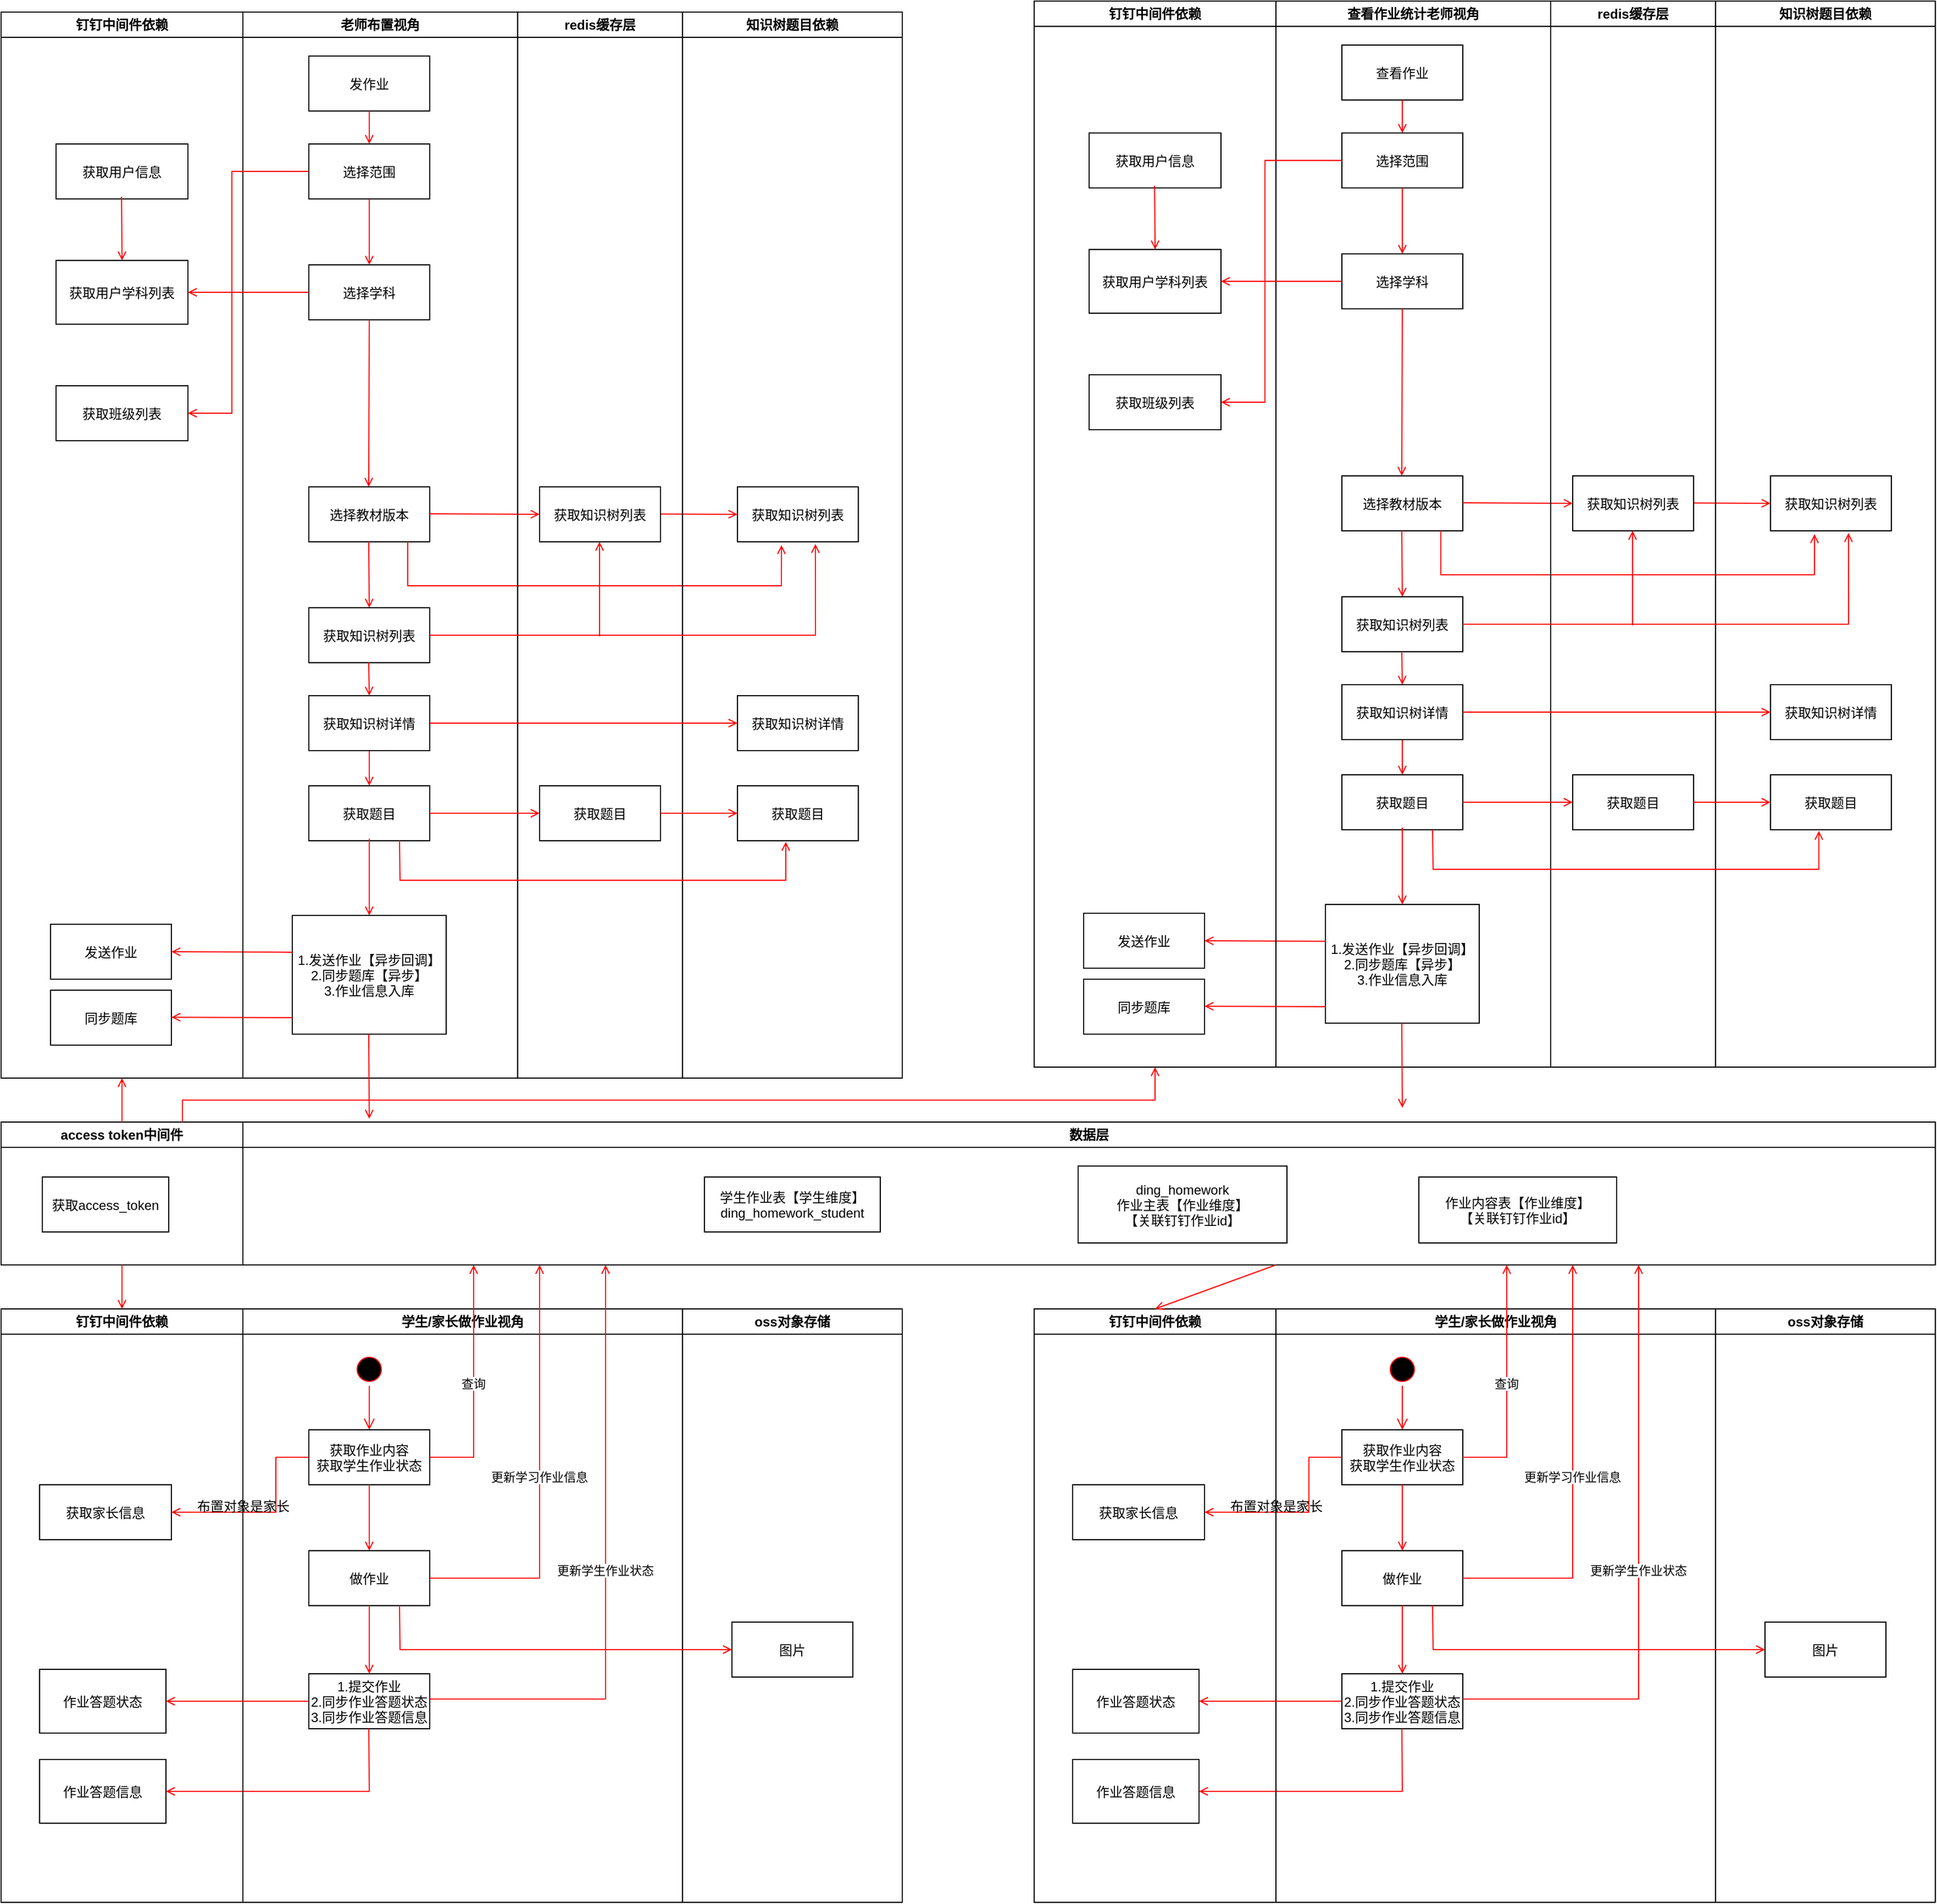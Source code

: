 <mxfile version="13.1.0" type="github">
  <diagram name="Page-1" id="e7e014a7-5840-1c2e-5031-d8a46d1fe8dd">
    <mxGraphModel dx="1113" dy="665" grid="1" gridSize="10" guides="1" tooltips="1" connect="1" arrows="1" fold="1" page="1" pageScale="1" pageWidth="1169" pageHeight="826" background="#ffffff" math="0" shadow="0">
      <root>
        <mxCell id="0" />
        <mxCell id="1" parent="0" />
        <mxCell id="2" value="老师布置视角" style="swimlane;whiteSpace=wrap" parent="1" vertex="1">
          <mxGeometry x="420" y="170" width="250" height="970" as="geometry">
            <mxRectangle x="630" y="128" width="80" height="23" as="alternateBounds" />
          </mxGeometry>
        </mxCell>
        <mxCell id="7" value="发作业" style="" parent="2" vertex="1">
          <mxGeometry x="60" y="40" width="110" height="50" as="geometry" />
        </mxCell>
        <mxCell id="8" value="选择范围" style="" parent="2" vertex="1">
          <mxGeometry x="60" y="120" width="110" height="50" as="geometry" />
        </mxCell>
        <mxCell id="9" value="" style="endArrow=open;strokeColor=#FF0000;endFill=1;rounded=0" parent="2" source="7" edge="1">
          <mxGeometry relative="1" as="geometry">
            <mxPoint x="115" y="120" as="targetPoint" />
          </mxGeometry>
        </mxCell>
        <mxCell id="10" value="选择学科" style="" parent="2" vertex="1">
          <mxGeometry x="60" y="230" width="110" height="50" as="geometry" />
        </mxCell>
        <mxCell id="11" value="" style="endArrow=open;strokeColor=#FF0000;endFill=1;rounded=0" parent="2" source="8" target="10" edge="1">
          <mxGeometry relative="1" as="geometry" />
        </mxCell>
        <mxCell id="TUafEwfIU1hCBpsNXQoA-45" value="选择教材版本" style="" vertex="1" parent="2">
          <mxGeometry x="60" y="432" width="110" height="50" as="geometry" />
        </mxCell>
        <mxCell id="TUafEwfIU1hCBpsNXQoA-59" value="" style="endArrow=open;strokeColor=#FF0000;endFill=1;rounded=0;entryX=0;entryY=0.5;entryDx=0;entryDy=0;" edge="1" parent="2" target="TUafEwfIU1hCBpsNXQoA-81">
          <mxGeometry relative="1" as="geometry">
            <mxPoint x="170" y="456.5" as="sourcePoint" />
            <mxPoint x="340" y="457" as="targetPoint" />
          </mxGeometry>
        </mxCell>
        <mxCell id="TUafEwfIU1hCBpsNXQoA-105" value="" style="endArrow=open;strokeColor=#FF0000;endFill=1;rounded=0;entryX=0.364;entryY=1.06;entryDx=0;entryDy=0;entryPerimeter=0;" edge="1" parent="2" target="TUafEwfIU1hCBpsNXQoA-99">
          <mxGeometry relative="1" as="geometry">
            <mxPoint x="150" y="482" as="sourcePoint" />
            <mxPoint x="710" y="522" as="targetPoint" />
            <Array as="points">
              <mxPoint x="150" y="522" />
              <mxPoint x="490" y="522" />
            </Array>
          </mxGeometry>
        </mxCell>
        <mxCell id="TUafEwfIU1hCBpsNXQoA-109" value="" style="endArrow=open;strokeColor=#FF0000;endFill=1;rounded=0;exitX=0.5;exitY=1;exitDx=0;exitDy=0;" edge="1" parent="2" source="10">
          <mxGeometry relative="1" as="geometry">
            <mxPoint x="115" y="380" as="sourcePoint" />
            <mxPoint x="114.5" y="432" as="targetPoint" />
          </mxGeometry>
        </mxCell>
        <mxCell id="TUafEwfIU1hCBpsNXQoA-111" value="" style="endArrow=open;strokeColor=#FF0000;endFill=1;rounded=0;entryX=0.5;entryY=0;entryDx=0;entryDy=0;" edge="1" parent="2" target="TUafEwfIU1hCBpsNXQoA-112">
          <mxGeometry relative="1" as="geometry">
            <mxPoint x="114.5" y="482" as="sourcePoint" />
            <mxPoint x="115" y="537" as="targetPoint" />
          </mxGeometry>
        </mxCell>
        <mxCell id="TUafEwfIU1hCBpsNXQoA-112" value="获取知识树列表" style="" vertex="1" parent="2">
          <mxGeometry x="60" y="542" width="110" height="50" as="geometry" />
        </mxCell>
        <mxCell id="TUafEwfIU1hCBpsNXQoA-115" value="" style="endArrow=open;strokeColor=#FF0000;endFill=1;rounded=0;entryX=0.5;entryY=0;entryDx=0;entryDy=0;exitX=0.5;exitY=1;exitDx=0;exitDy=0;" edge="1" parent="2" source="TUafEwfIU1hCBpsNXQoA-137" target="TUafEwfIU1hCBpsNXQoA-116">
          <mxGeometry relative="1" as="geometry">
            <mxPoint x="115" y="682" as="sourcePoint" />
            <mxPoint x="115" y="647" as="targetPoint" />
          </mxGeometry>
        </mxCell>
        <mxCell id="TUafEwfIU1hCBpsNXQoA-116" value="获取题目" style="" vertex="1" parent="2">
          <mxGeometry x="60" y="704" width="110" height="50" as="geometry" />
        </mxCell>
        <mxCell id="TUafEwfIU1hCBpsNXQoA-125" value="1.发送作业【异步回调】&#xa;2.同步题库【异步】&#xa;3.作业信息入库" style="" vertex="1" parent="2">
          <mxGeometry x="45" y="822" width="140" height="108" as="geometry" />
        </mxCell>
        <mxCell id="TUafEwfIU1hCBpsNXQoA-126" value="" style="endArrow=open;strokeColor=#FF0000;endFill=1;rounded=0;entryX=0.5;entryY=0;entryDx=0;entryDy=0;" edge="1" parent="2" target="TUafEwfIU1hCBpsNXQoA-125">
          <mxGeometry relative="1" as="geometry">
            <mxPoint x="115" y="752" as="sourcePoint" />
            <mxPoint x="115" y="762" as="targetPoint" />
          </mxGeometry>
        </mxCell>
        <mxCell id="TUafEwfIU1hCBpsNXQoA-137" value="获取知识树详情" style="" vertex="1" parent="2">
          <mxGeometry x="60" y="622" width="110" height="50" as="geometry" />
        </mxCell>
        <mxCell id="TUafEwfIU1hCBpsNXQoA-138" value="" style="endArrow=open;strokeColor=#FF0000;endFill=1;rounded=0;" edge="1" parent="2">
          <mxGeometry relative="1" as="geometry">
            <mxPoint x="114.5" y="592" as="sourcePoint" />
            <mxPoint x="115" y="622" as="targetPoint" />
          </mxGeometry>
        </mxCell>
        <mxCell id="TUafEwfIU1hCBpsNXQoA-155" value="" style="endArrow=open;strokeColor=#FF0000;endFill=1;rounded=0;" edge="1" parent="2">
          <mxGeometry relative="1" as="geometry">
            <mxPoint x="114.5" y="930" as="sourcePoint" />
            <mxPoint x="115" y="1007" as="targetPoint" />
          </mxGeometry>
        </mxCell>
        <mxCell id="TUafEwfIU1hCBpsNXQoA-52" value="知识树题目依赖" style="swimlane;whiteSpace=wrap" vertex="1" parent="1">
          <mxGeometry x="820" y="170" width="200" height="970" as="geometry" />
        </mxCell>
        <mxCell id="TUafEwfIU1hCBpsNXQoA-99" value="获取知识树列表" style="" vertex="1" parent="TUafEwfIU1hCBpsNXQoA-52">
          <mxGeometry x="50" y="432" width="110" height="50" as="geometry" />
        </mxCell>
        <mxCell id="TUafEwfIU1hCBpsNXQoA-100" value="" style="endArrow=open;strokeColor=#FF0000;endFill=1;rounded=0" edge="1" parent="TUafEwfIU1hCBpsNXQoA-52">
          <mxGeometry relative="1" as="geometry">
            <mxPoint x="-80" y="456.5" as="sourcePoint" />
            <mxPoint x="50" y="457" as="targetPoint" />
          </mxGeometry>
        </mxCell>
        <mxCell id="TUafEwfIU1hCBpsNXQoA-120" value="获取题目" style="" vertex="1" parent="TUafEwfIU1hCBpsNXQoA-52">
          <mxGeometry x="50" y="704" width="110" height="50" as="geometry" />
        </mxCell>
        <mxCell id="TUafEwfIU1hCBpsNXQoA-134" value="获取知识树详情" style="" vertex="1" parent="TUafEwfIU1hCBpsNXQoA-52">
          <mxGeometry x="50" y="622" width="110" height="50" as="geometry" />
        </mxCell>
        <mxCell id="TUafEwfIU1hCBpsNXQoA-71" value="redis缓存层" style="swimlane;whiteSpace=wrap" vertex="1" parent="1">
          <mxGeometry x="670" y="170" width="150" height="970" as="geometry">
            <mxRectangle x="630" y="128" width="80" height="23" as="alternateBounds" />
          </mxGeometry>
        </mxCell>
        <mxCell id="TUafEwfIU1hCBpsNXQoA-81" value="获取知识树列表" style="" vertex="1" parent="TUafEwfIU1hCBpsNXQoA-71">
          <mxGeometry x="20" y="432" width="110" height="50" as="geometry" />
        </mxCell>
        <mxCell id="TUafEwfIU1hCBpsNXQoA-118" value="获取题目" style="" vertex="1" parent="TUafEwfIU1hCBpsNXQoA-71">
          <mxGeometry x="20" y="704" width="110" height="50" as="geometry" />
        </mxCell>
        <mxCell id="TUafEwfIU1hCBpsNXQoA-114" value="" style="endArrow=open;strokeColor=#FF0000;endFill=1;rounded=0;" edge="1" parent="TUafEwfIU1hCBpsNXQoA-71">
          <mxGeometry relative="1" as="geometry">
            <mxPoint x="74.5" y="568" as="sourcePoint" />
            <mxPoint x="74.5" y="482" as="targetPoint" />
          </mxGeometry>
        </mxCell>
        <mxCell id="TUafEwfIU1hCBpsNXQoA-160" value="" style="endArrow=open;strokeColor=#FF0000;endFill=1;rounded=0;exitX=1;exitY=0.5;exitDx=0;exitDy=0;" edge="1" parent="TUafEwfIU1hCBpsNXQoA-71" source="TUafEwfIU1hCBpsNXQoA-118">
          <mxGeometry relative="1" as="geometry">
            <mxPoint x="150" y="728.5" as="sourcePoint" />
            <mxPoint x="200" y="729" as="targetPoint" />
          </mxGeometry>
        </mxCell>
        <mxCell id="TUafEwfIU1hCBpsNXQoA-113" value="" style="endArrow=open;strokeColor=#FF0000;endFill=1;rounded=0;entryX=0.645;entryY=1.04;entryDx=0;entryDy=0;entryPerimeter=0;exitX=1;exitY=0.5;exitDx=0;exitDy=0;" edge="1" parent="1" source="TUafEwfIU1hCBpsNXQoA-112" target="TUafEwfIU1hCBpsNXQoA-99">
          <mxGeometry relative="1" as="geometry">
            <mxPoint x="590" y="714.5" as="sourcePoint" />
            <mxPoint x="1140" y="715" as="targetPoint" />
            <Array as="points">
              <mxPoint x="941" y="737" />
            </Array>
          </mxGeometry>
        </mxCell>
        <mxCell id="TUafEwfIU1hCBpsNXQoA-119" value="" style="endArrow=open;strokeColor=#FF0000;endFill=1;rounded=0;exitX=1;exitY=0.5;exitDx=0;exitDy=0;entryX=0;entryY=0.5;entryDx=0;entryDy=0;" edge="1" parent="1" source="TUafEwfIU1hCBpsNXQoA-116" target="TUafEwfIU1hCBpsNXQoA-118">
          <mxGeometry relative="1" as="geometry">
            <mxPoint x="544.5" y="832" as="sourcePoint" />
            <mxPoint x="690" y="907" as="targetPoint" />
          </mxGeometry>
        </mxCell>
        <mxCell id="TUafEwfIU1hCBpsNXQoA-124" value="" style="endArrow=open;strokeColor=#FF0000;endFill=1;rounded=0;entryX=0.4;entryY=1.02;entryDx=0;entryDy=0;exitX=0.75;exitY=1;exitDx=0;exitDy=0;entryPerimeter=0;" edge="1" parent="1" source="TUafEwfIU1hCBpsNXQoA-116" target="TUafEwfIU1hCBpsNXQoA-120">
          <mxGeometry relative="1" as="geometry">
            <mxPoint x="500" y="930" as="sourcePoint" />
            <mxPoint x="1110" y="932" as="targetPoint" />
            <Array as="points">
              <mxPoint x="563" y="960" />
              <mxPoint x="914" y="960" />
            </Array>
          </mxGeometry>
        </mxCell>
        <mxCell id="4" value="数据层" style="swimlane;whiteSpace=wrap" parent="1" vertex="1">
          <mxGeometry x="420" y="1180" width="1540" height="130" as="geometry" />
        </mxCell>
        <mxCell id="TUafEwfIU1hCBpsNXQoA-146" value="ding_homework&#xa;作业主表【作业维度】&#xa;【关联钉钉作业id】" style="" vertex="1" parent="4">
          <mxGeometry x="760" y="40" width="190" height="70" as="geometry" />
        </mxCell>
        <mxCell id="TUafEwfIU1hCBpsNXQoA-135" value="" style="endArrow=open;strokeColor=#FF0000;endFill=1;rounded=0;entryX=0;entryY=0.5;entryDx=0;entryDy=0;exitX=1;exitY=0.5;exitDx=0;exitDy=0;" edge="1" parent="1" source="TUafEwfIU1hCBpsNXQoA-137" target="TUafEwfIU1hCBpsNXQoA-134">
          <mxGeometry relative="1" as="geometry">
            <mxPoint x="600" y="825" as="sourcePoint" />
            <mxPoint x="710" y="825" as="targetPoint" />
          </mxGeometry>
        </mxCell>
        <mxCell id="TUafEwfIU1hCBpsNXQoA-175" value="" style="endArrow=open;strokeColor=#FF0000;endFill=1;rounded=0;exitX=0.002;exitY=0.31;exitDx=0;exitDy=0;exitPerimeter=0;" edge="1" parent="1" source="TUafEwfIU1hCBpsNXQoA-125">
          <mxGeometry relative="1" as="geometry">
            <mxPoint x="460" y="1030" as="sourcePoint" />
            <mxPoint x="355" y="1025" as="targetPoint" />
          </mxGeometry>
        </mxCell>
        <mxCell id="3" value="钉钉中间件依赖" style="swimlane;whiteSpace=wrap" parent="1" vertex="1">
          <mxGeometry x="200" y="170" width="220" height="970" as="geometry" />
        </mxCell>
        <mxCell id="16" value="获取用户信息" style="" parent="3" vertex="1">
          <mxGeometry x="50" y="120" width="120" height="50" as="geometry" />
        </mxCell>
        <mxCell id="TUafEwfIU1hCBpsNXQoA-128" value="发送作业" style="" vertex="1" parent="3">
          <mxGeometry x="45" y="830" width="110" height="50" as="geometry" />
        </mxCell>
        <mxCell id="TUafEwfIU1hCBpsNXQoA-130" value="同步题库" style="" vertex="1" parent="3">
          <mxGeometry x="45" y="890" width="110" height="50" as="geometry" />
        </mxCell>
        <mxCell id="TUafEwfIU1hCBpsNXQoA-169" value="获取用户学科列表" style="" vertex="1" parent="3">
          <mxGeometry x="50" y="226" width="120" height="58" as="geometry" />
        </mxCell>
        <mxCell id="TUafEwfIU1hCBpsNXQoA-172" value="" style="endArrow=open;strokeColor=#FF0000;endFill=1;rounded=0" edge="1" parent="3">
          <mxGeometry relative="1" as="geometry">
            <mxPoint x="109.581" y="168" as="sourcePoint" />
            <mxPoint x="110.08" y="226" as="targetPoint" />
          </mxGeometry>
        </mxCell>
        <mxCell id="TUafEwfIU1hCBpsNXQoA-258" value="" style="endArrow=open;strokeColor=#FF0000;endFill=1;rounded=0;exitX=0.002;exitY=0.31;exitDx=0;exitDy=0;exitPerimeter=0;" edge="1" parent="3">
          <mxGeometry relative="1" as="geometry">
            <mxPoint x="265.28" y="915.06" as="sourcePoint" />
            <mxPoint x="155" y="914.58" as="targetPoint" />
          </mxGeometry>
        </mxCell>
        <mxCell id="TUafEwfIU1hCBpsNXQoA-188" value="学生/家长做作业视角" style="swimlane;whiteSpace=wrap" vertex="1" parent="1">
          <mxGeometry x="420" y="1350" width="400" height="540" as="geometry">
            <mxRectangle x="630" y="128" width="80" height="23" as="alternateBounds" />
          </mxGeometry>
        </mxCell>
        <mxCell id="TUafEwfIU1hCBpsNXQoA-189" value="z" style="ellipse;shape=startState;fillColor=#000000;strokeColor=#ff0000;" vertex="1" parent="TUafEwfIU1hCBpsNXQoA-188">
          <mxGeometry x="100" y="40" width="30" height="30" as="geometry" />
        </mxCell>
        <mxCell id="TUafEwfIU1hCBpsNXQoA-190" value="" style="edgeStyle=elbowEdgeStyle;elbow=horizontal;verticalAlign=bottom;endArrow=open;endSize=8;strokeColor=#FF0000;endFill=1;rounded=0" edge="1" parent="TUafEwfIU1hCBpsNXQoA-188" source="TUafEwfIU1hCBpsNXQoA-189" target="TUafEwfIU1hCBpsNXQoA-191">
          <mxGeometry x="100" y="40" as="geometry">
            <mxPoint x="115" y="110" as="targetPoint" />
          </mxGeometry>
        </mxCell>
        <mxCell id="TUafEwfIU1hCBpsNXQoA-191" value="获取作业内容&#xa;获取学生作业状态" style="" vertex="1" parent="TUafEwfIU1hCBpsNXQoA-188">
          <mxGeometry x="60" y="110" width="110" height="50" as="geometry" />
        </mxCell>
        <mxCell id="TUafEwfIU1hCBpsNXQoA-192" value="做作业" style="" vertex="1" parent="TUafEwfIU1hCBpsNXQoA-188">
          <mxGeometry x="60" y="220" width="110" height="50" as="geometry" />
        </mxCell>
        <mxCell id="TUafEwfIU1hCBpsNXQoA-193" value="" style="endArrow=open;strokeColor=#FF0000;endFill=1;rounded=0" edge="1" parent="TUafEwfIU1hCBpsNXQoA-188" source="TUafEwfIU1hCBpsNXQoA-191" target="TUafEwfIU1hCBpsNXQoA-192">
          <mxGeometry relative="1" as="geometry" />
        </mxCell>
        <mxCell id="TUafEwfIU1hCBpsNXQoA-194" value="1.提交作业&#xa;2.同步作业答题状态&#xa;3.同步作业答题信息" style="" vertex="1" parent="TUafEwfIU1hCBpsNXQoA-188">
          <mxGeometry x="60" y="332" width="110" height="50" as="geometry" />
        </mxCell>
        <mxCell id="TUafEwfIU1hCBpsNXQoA-195" value="" style="endArrow=open;strokeColor=#FF0000;endFill=1;rounded=0" edge="1" parent="TUafEwfIU1hCBpsNXQoA-188" source="TUafEwfIU1hCBpsNXQoA-192" target="TUafEwfIU1hCBpsNXQoA-194">
          <mxGeometry relative="1" as="geometry" />
        </mxCell>
        <mxCell id="TUafEwfIU1hCBpsNXQoA-242" value="查询" style="endArrow=open;strokeColor=#FF0000;endFill=1;rounded=0;exitX=1;exitY=0.5;exitDx=0;exitDy=0;" edge="1" parent="TUafEwfIU1hCBpsNXQoA-188" source="TUafEwfIU1hCBpsNXQoA-191">
          <mxGeometry relative="1" as="geometry">
            <mxPoint x="170" y="244.5" as="sourcePoint" />
            <mxPoint x="210" y="-40" as="targetPoint" />
            <Array as="points">
              <mxPoint x="210" y="135" />
            </Array>
          </mxGeometry>
        </mxCell>
        <mxCell id="TUafEwfIU1hCBpsNXQoA-245" value="更新学习作业信息" style="endArrow=open;strokeColor=#FF0000;endFill=1;rounded=0;exitX=1;exitY=0.5;exitDx=0;exitDy=0;" edge="1" parent="TUafEwfIU1hCBpsNXQoA-188">
          <mxGeometry relative="1" as="geometry">
            <mxPoint x="170" y="245" as="sourcePoint" />
            <mxPoint x="270" y="-40" as="targetPoint" />
            <Array as="points">
              <mxPoint x="270" y="245" />
            </Array>
          </mxGeometry>
        </mxCell>
        <mxCell id="TUafEwfIU1hCBpsNXQoA-246" value="更新学生作业状态" style="endArrow=open;strokeColor=#FF0000;endFill=1;rounded=0;exitX=1;exitY=0.5;exitDx=0;exitDy=0;" edge="1" parent="TUafEwfIU1hCBpsNXQoA-188">
          <mxGeometry relative="1" as="geometry">
            <mxPoint x="170" y="355" as="sourcePoint" />
            <mxPoint x="330" y="-40" as="targetPoint" />
            <Array as="points">
              <mxPoint x="330" y="355" />
            </Array>
          </mxGeometry>
        </mxCell>
        <mxCell id="TUafEwfIU1hCBpsNXQoA-252" value="" style="endArrow=open;strokeColor=#FF0000;endFill=1;rounded=0;entryX=1;entryY=0.5;entryDx=0;entryDy=0;" edge="1" parent="TUafEwfIU1hCBpsNXQoA-188" target="TUafEwfIU1hCBpsNXQoA-251">
          <mxGeometry relative="1" as="geometry">
            <mxPoint x="114.58" y="382" as="sourcePoint" />
            <mxPoint x="114.58" y="444" as="targetPoint" />
            <Array as="points">
              <mxPoint x="115" y="439" />
            </Array>
          </mxGeometry>
        </mxCell>
        <mxCell id="TUafEwfIU1hCBpsNXQoA-209" value="oss对象存储" style="swimlane;whiteSpace=wrap" vertex="1" parent="1">
          <mxGeometry x="820" y="1350" width="200" height="540" as="geometry" />
        </mxCell>
        <mxCell id="TUafEwfIU1hCBpsNXQoA-247" value="图片" style="" vertex="1" parent="TUafEwfIU1hCBpsNXQoA-209">
          <mxGeometry x="45" y="285" width="110" height="50" as="geometry" />
        </mxCell>
        <mxCell id="TUafEwfIU1hCBpsNXQoA-219" value="access token中间件" style="swimlane;whiteSpace=wrap" vertex="1" parent="1">
          <mxGeometry x="200" y="1180" width="220" height="130" as="geometry">
            <mxRectangle x="630" y="128" width="80" height="23" as="alternateBounds" />
          </mxGeometry>
        </mxCell>
        <mxCell id="TUafEwfIU1hCBpsNXQoA-238" value="获取access_token" style="" vertex="1" parent="TUafEwfIU1hCBpsNXQoA-219">
          <mxGeometry x="37.5" y="50" width="115" height="50" as="geometry" />
        </mxCell>
        <mxCell id="TUafEwfIU1hCBpsNXQoA-227" value="钉钉中间件依赖" style="swimlane;whiteSpace=wrap" vertex="1" parent="1">
          <mxGeometry x="200" y="1350" width="220" height="540" as="geometry" />
        </mxCell>
        <mxCell id="TUafEwfIU1hCBpsNXQoA-229" value="获取家长信息" style="" vertex="1" parent="TUafEwfIU1hCBpsNXQoA-227">
          <mxGeometry x="35" y="160" width="120" height="50" as="geometry" />
        </mxCell>
        <mxCell id="TUafEwfIU1hCBpsNXQoA-234" value="作业答题状态" style="" vertex="1" parent="TUafEwfIU1hCBpsNXQoA-227">
          <mxGeometry x="35" y="328" width="115" height="58" as="geometry" />
        </mxCell>
        <mxCell id="TUafEwfIU1hCBpsNXQoA-251" value="作业答题信息" style="" vertex="1" parent="TUafEwfIU1hCBpsNXQoA-227">
          <mxGeometry x="35" y="410" width="115" height="58" as="geometry" />
        </mxCell>
        <mxCell id="TUafEwfIU1hCBpsNXQoA-243" value="" style="endArrow=open;strokeColor=#FF0000;endFill=1;rounded=0;entryX=1;entryY=0.5;entryDx=0;entryDy=0;exitX=0;exitY=0.5;exitDx=0;exitDy=0;" edge="1" parent="1" source="TUafEwfIU1hCBpsNXQoA-191" target="TUafEwfIU1hCBpsNXQoA-229">
          <mxGeometry relative="1" as="geometry">
            <mxPoint x="450" y="1490" as="sourcePoint" />
            <mxPoint x="255" y="1640" as="targetPoint" />
            <Array as="points">
              <mxPoint x="450" y="1485" />
              <mxPoint x="450" y="1535" />
              <mxPoint x="380" y="1535" />
            </Array>
          </mxGeometry>
        </mxCell>
        <mxCell id="TUafEwfIU1hCBpsNXQoA-248" value="" style="endArrow=open;strokeColor=#FF0000;endFill=1;rounded=0;entryX=0;entryY=0.5;entryDx=0;entryDy=0;exitX=0.75;exitY=1;exitDx=0;exitDy=0;" edge="1" parent="1" source="TUafEwfIU1hCBpsNXQoA-192" target="TUafEwfIU1hCBpsNXQoA-247">
          <mxGeometry relative="1" as="geometry">
            <mxPoint x="590" y="1650" as="sourcePoint" />
            <mxPoint x="545" y="1580" as="targetPoint" />
            <Array as="points">
              <mxPoint x="563" y="1660" />
            </Array>
          </mxGeometry>
        </mxCell>
        <mxCell id="TUafEwfIU1hCBpsNXQoA-250" value="" style="endArrow=open;strokeColor=#FF0000;endFill=1;rounded=0;exitX=0;exitY=0.5;exitDx=0;exitDy=0;entryX=1;entryY=0.5;entryDx=0;entryDy=0;" edge="1" parent="1" source="TUafEwfIU1hCBpsNXQoA-194" target="TUafEwfIU1hCBpsNXQoA-234">
          <mxGeometry relative="1" as="geometry">
            <mxPoint x="545" y="1630" as="sourcePoint" />
            <mxPoint x="330" y="1707" as="targetPoint" />
          </mxGeometry>
        </mxCell>
        <mxCell id="TUafEwfIU1hCBpsNXQoA-244" value="布置对象是家长" style="text;html=1;align=center;verticalAlign=middle;resizable=0;points=[];autosize=1;" vertex="1" parent="1">
          <mxGeometry x="370" y="1520" width="100" height="20" as="geometry" />
        </mxCell>
        <mxCell id="TUafEwfIU1hCBpsNXQoA-256" value="学生作业表【学生维度】&#xa;ding_homework_student" style="" vertex="1" parent="1">
          <mxGeometry x="840" y="1230" width="160" height="50" as="geometry" />
        </mxCell>
        <mxCell id="TUafEwfIU1hCBpsNXQoA-257" value="" style="endArrow=open;strokeColor=#FF0000;endFill=1;rounded=0;exitX=0;exitY=0.5;exitDx=0;exitDy=0;entryX=1;entryY=0.5;entryDx=0;entryDy=0;" edge="1" parent="1" source="10" target="TUafEwfIU1hCBpsNXQoA-169">
          <mxGeometry relative="1" as="geometry">
            <mxPoint x="304.501" y="450" as="sourcePoint" />
            <mxPoint x="305" y="508" as="targetPoint" />
          </mxGeometry>
        </mxCell>
        <mxCell id="TUafEwfIU1hCBpsNXQoA-259" value="" style="endArrow=open;strokeColor=#FF0000;endFill=1;rounded=0;entryX=0.5;entryY=1;entryDx=0;entryDy=0;exitX=0.5;exitY=0;exitDx=0;exitDy=0;" edge="1" parent="1" source="TUafEwfIU1hCBpsNXQoA-219" target="3">
          <mxGeometry relative="1" as="geometry">
            <mxPoint x="295" y="1120" as="sourcePoint" />
            <mxPoint x="305" y="1290.0" as="targetPoint" />
            <Array as="points" />
          </mxGeometry>
        </mxCell>
        <mxCell id="TUafEwfIU1hCBpsNXQoA-240" value="" style="endArrow=open;strokeColor=#FF0000;endFill=1;rounded=0;entryX=0.5;entryY=0;entryDx=0;entryDy=0;exitX=0.5;exitY=1;exitDx=0;exitDy=0;" edge="1" parent="1" source="TUafEwfIU1hCBpsNXQoA-219" target="TUafEwfIU1hCBpsNXQoA-227">
          <mxGeometry relative="1" as="geometry">
            <mxPoint x="296" y="1310" as="sourcePoint" />
            <mxPoint x="294.58" y="1500" as="targetPoint" />
            <Array as="points" />
          </mxGeometry>
        </mxCell>
        <mxCell id="TUafEwfIU1hCBpsNXQoA-262" value="获取班级列表" style="" vertex="1" parent="1">
          <mxGeometry x="250" y="510" width="120" height="50" as="geometry" />
        </mxCell>
        <mxCell id="TUafEwfIU1hCBpsNXQoA-187" value="" style="endArrow=open;strokeColor=#FF0000;endFill=1;rounded=0;exitX=0;exitY=0.5;exitDx=0;exitDy=0;entryX=1;entryY=0.5;entryDx=0;entryDy=0;" edge="1" parent="1" source="8" target="TUafEwfIU1hCBpsNXQoA-262">
          <mxGeometry relative="1" as="geometry">
            <mxPoint x="470" y="590" as="sourcePoint" />
            <mxPoint x="295" y="620" as="targetPoint" />
            <Array as="points">
              <mxPoint x="410" y="315" />
              <mxPoint x="410" y="535" />
            </Array>
          </mxGeometry>
        </mxCell>
        <mxCell id="TUafEwfIU1hCBpsNXQoA-271" value="查看作业统计老师视角" style="swimlane;whiteSpace=wrap" vertex="1" parent="1">
          <mxGeometry x="1360" y="160" width="250" height="970" as="geometry">
            <mxRectangle x="630" y="128" width="80" height="23" as="alternateBounds" />
          </mxGeometry>
        </mxCell>
        <mxCell id="TUafEwfIU1hCBpsNXQoA-272" value="查看作业" style="" vertex="1" parent="TUafEwfIU1hCBpsNXQoA-271">
          <mxGeometry x="60" y="40" width="110" height="50" as="geometry" />
        </mxCell>
        <mxCell id="TUafEwfIU1hCBpsNXQoA-273" value="选择范围" style="" vertex="1" parent="TUafEwfIU1hCBpsNXQoA-271">
          <mxGeometry x="60" y="120" width="110" height="50" as="geometry" />
        </mxCell>
        <mxCell id="TUafEwfIU1hCBpsNXQoA-274" value="" style="endArrow=open;strokeColor=#FF0000;endFill=1;rounded=0" edge="1" parent="TUafEwfIU1hCBpsNXQoA-271" source="TUafEwfIU1hCBpsNXQoA-272">
          <mxGeometry relative="1" as="geometry">
            <mxPoint x="115" y="120" as="targetPoint" />
          </mxGeometry>
        </mxCell>
        <mxCell id="TUafEwfIU1hCBpsNXQoA-275" value="选择学科" style="" vertex="1" parent="TUafEwfIU1hCBpsNXQoA-271">
          <mxGeometry x="60" y="230" width="110" height="50" as="geometry" />
        </mxCell>
        <mxCell id="TUafEwfIU1hCBpsNXQoA-276" value="" style="endArrow=open;strokeColor=#FF0000;endFill=1;rounded=0" edge="1" parent="TUafEwfIU1hCBpsNXQoA-271" source="TUafEwfIU1hCBpsNXQoA-273" target="TUafEwfIU1hCBpsNXQoA-275">
          <mxGeometry relative="1" as="geometry" />
        </mxCell>
        <mxCell id="TUafEwfIU1hCBpsNXQoA-277" value="选择教材版本" style="" vertex="1" parent="TUafEwfIU1hCBpsNXQoA-271">
          <mxGeometry x="60" y="432" width="110" height="50" as="geometry" />
        </mxCell>
        <mxCell id="TUafEwfIU1hCBpsNXQoA-278" value="" style="endArrow=open;strokeColor=#FF0000;endFill=1;rounded=0;entryX=0;entryY=0.5;entryDx=0;entryDy=0;" edge="1" parent="TUafEwfIU1hCBpsNXQoA-271" target="TUafEwfIU1hCBpsNXQoA-296">
          <mxGeometry relative="1" as="geometry">
            <mxPoint x="170" y="456.5" as="sourcePoint" />
            <mxPoint x="340" y="457" as="targetPoint" />
          </mxGeometry>
        </mxCell>
        <mxCell id="TUafEwfIU1hCBpsNXQoA-279" value="" style="endArrow=open;strokeColor=#FF0000;endFill=1;rounded=0;entryX=0.364;entryY=1.06;entryDx=0;entryDy=0;entryPerimeter=0;" edge="1" parent="TUafEwfIU1hCBpsNXQoA-271" target="TUafEwfIU1hCBpsNXQoA-291">
          <mxGeometry relative="1" as="geometry">
            <mxPoint x="150" y="482" as="sourcePoint" />
            <mxPoint x="710" y="522" as="targetPoint" />
            <Array as="points">
              <mxPoint x="150" y="522" />
              <mxPoint x="490" y="522" />
            </Array>
          </mxGeometry>
        </mxCell>
        <mxCell id="TUafEwfIU1hCBpsNXQoA-280" value="" style="endArrow=open;strokeColor=#FF0000;endFill=1;rounded=0;exitX=0.5;exitY=1;exitDx=0;exitDy=0;" edge="1" parent="TUafEwfIU1hCBpsNXQoA-271" source="TUafEwfIU1hCBpsNXQoA-275">
          <mxGeometry relative="1" as="geometry">
            <mxPoint x="115" y="380" as="sourcePoint" />
            <mxPoint x="114.5" y="432" as="targetPoint" />
          </mxGeometry>
        </mxCell>
        <mxCell id="TUafEwfIU1hCBpsNXQoA-281" value="" style="endArrow=open;strokeColor=#FF0000;endFill=1;rounded=0;entryX=0.5;entryY=0;entryDx=0;entryDy=0;" edge="1" parent="TUafEwfIU1hCBpsNXQoA-271" target="TUafEwfIU1hCBpsNXQoA-282">
          <mxGeometry relative="1" as="geometry">
            <mxPoint x="114.5" y="482" as="sourcePoint" />
            <mxPoint x="115" y="537" as="targetPoint" />
          </mxGeometry>
        </mxCell>
        <mxCell id="TUafEwfIU1hCBpsNXQoA-282" value="获取知识树列表" style="" vertex="1" parent="TUafEwfIU1hCBpsNXQoA-271">
          <mxGeometry x="60" y="542" width="110" height="50" as="geometry" />
        </mxCell>
        <mxCell id="TUafEwfIU1hCBpsNXQoA-283" value="" style="endArrow=open;strokeColor=#FF0000;endFill=1;rounded=0;entryX=0.5;entryY=0;entryDx=0;entryDy=0;exitX=0.5;exitY=1;exitDx=0;exitDy=0;" edge="1" parent="TUafEwfIU1hCBpsNXQoA-271" source="TUafEwfIU1hCBpsNXQoA-287" target="TUafEwfIU1hCBpsNXQoA-284">
          <mxGeometry relative="1" as="geometry">
            <mxPoint x="115" y="682" as="sourcePoint" />
            <mxPoint x="115" y="647" as="targetPoint" />
          </mxGeometry>
        </mxCell>
        <mxCell id="TUafEwfIU1hCBpsNXQoA-284" value="获取题目" style="" vertex="1" parent="TUafEwfIU1hCBpsNXQoA-271">
          <mxGeometry x="60" y="704" width="110" height="50" as="geometry" />
        </mxCell>
        <mxCell id="TUafEwfIU1hCBpsNXQoA-285" value="1.发送作业【异步回调】&#xa;2.同步题库【异步】&#xa;3.作业信息入库" style="" vertex="1" parent="TUafEwfIU1hCBpsNXQoA-271">
          <mxGeometry x="45" y="822" width="140" height="108" as="geometry" />
        </mxCell>
        <mxCell id="TUafEwfIU1hCBpsNXQoA-286" value="" style="endArrow=open;strokeColor=#FF0000;endFill=1;rounded=0;entryX=0.5;entryY=0;entryDx=0;entryDy=0;" edge="1" parent="TUafEwfIU1hCBpsNXQoA-271" target="TUafEwfIU1hCBpsNXQoA-285">
          <mxGeometry relative="1" as="geometry">
            <mxPoint x="115" y="752" as="sourcePoint" />
            <mxPoint x="115" y="762" as="targetPoint" />
          </mxGeometry>
        </mxCell>
        <mxCell id="TUafEwfIU1hCBpsNXQoA-287" value="获取知识树详情" style="" vertex="1" parent="TUafEwfIU1hCBpsNXQoA-271">
          <mxGeometry x="60" y="622" width="110" height="50" as="geometry" />
        </mxCell>
        <mxCell id="TUafEwfIU1hCBpsNXQoA-288" value="" style="endArrow=open;strokeColor=#FF0000;endFill=1;rounded=0;" edge="1" parent="TUafEwfIU1hCBpsNXQoA-271">
          <mxGeometry relative="1" as="geometry">
            <mxPoint x="114.5" y="592" as="sourcePoint" />
            <mxPoint x="115" y="622" as="targetPoint" />
          </mxGeometry>
        </mxCell>
        <mxCell id="TUafEwfIU1hCBpsNXQoA-289" value="" style="endArrow=open;strokeColor=#FF0000;endFill=1;rounded=0;" edge="1" parent="TUafEwfIU1hCBpsNXQoA-271">
          <mxGeometry relative="1" as="geometry">
            <mxPoint x="114.5" y="930" as="sourcePoint" />
            <mxPoint x="115" y="1007" as="targetPoint" />
          </mxGeometry>
        </mxCell>
        <mxCell id="TUafEwfIU1hCBpsNXQoA-290" value="知识树题目依赖" style="swimlane;whiteSpace=wrap" vertex="1" parent="1">
          <mxGeometry x="1760" y="160" width="200" height="970" as="geometry" />
        </mxCell>
        <mxCell id="TUafEwfIU1hCBpsNXQoA-291" value="获取知识树列表" style="" vertex="1" parent="TUafEwfIU1hCBpsNXQoA-290">
          <mxGeometry x="50" y="432" width="110" height="50" as="geometry" />
        </mxCell>
        <mxCell id="TUafEwfIU1hCBpsNXQoA-292" value="" style="endArrow=open;strokeColor=#FF0000;endFill=1;rounded=0" edge="1" parent="TUafEwfIU1hCBpsNXQoA-290">
          <mxGeometry relative="1" as="geometry">
            <mxPoint x="-80" y="456.5" as="sourcePoint" />
            <mxPoint x="50" y="457" as="targetPoint" />
          </mxGeometry>
        </mxCell>
        <mxCell id="TUafEwfIU1hCBpsNXQoA-293" value="获取题目" style="" vertex="1" parent="TUafEwfIU1hCBpsNXQoA-290">
          <mxGeometry x="50" y="704" width="110" height="50" as="geometry" />
        </mxCell>
        <mxCell id="TUafEwfIU1hCBpsNXQoA-294" value="获取知识树详情" style="" vertex="1" parent="TUafEwfIU1hCBpsNXQoA-290">
          <mxGeometry x="50" y="622" width="110" height="50" as="geometry" />
        </mxCell>
        <mxCell id="TUafEwfIU1hCBpsNXQoA-295" value="redis缓存层" style="swimlane;whiteSpace=wrap" vertex="1" parent="1">
          <mxGeometry x="1610" y="160" width="150" height="970" as="geometry">
            <mxRectangle x="630" y="128" width="80" height="23" as="alternateBounds" />
          </mxGeometry>
        </mxCell>
        <mxCell id="TUafEwfIU1hCBpsNXQoA-296" value="获取知识树列表" style="" vertex="1" parent="TUafEwfIU1hCBpsNXQoA-295">
          <mxGeometry x="20" y="432" width="110" height="50" as="geometry" />
        </mxCell>
        <mxCell id="TUafEwfIU1hCBpsNXQoA-297" value="获取题目" style="" vertex="1" parent="TUafEwfIU1hCBpsNXQoA-295">
          <mxGeometry x="20" y="704" width="110" height="50" as="geometry" />
        </mxCell>
        <mxCell id="TUafEwfIU1hCBpsNXQoA-298" value="" style="endArrow=open;strokeColor=#FF0000;endFill=1;rounded=0;" edge="1" parent="TUafEwfIU1hCBpsNXQoA-295">
          <mxGeometry relative="1" as="geometry">
            <mxPoint x="74.5" y="568" as="sourcePoint" />
            <mxPoint x="74.5" y="482" as="targetPoint" />
          </mxGeometry>
        </mxCell>
        <mxCell id="TUafEwfIU1hCBpsNXQoA-299" value="" style="endArrow=open;strokeColor=#FF0000;endFill=1;rounded=0;exitX=1;exitY=0.5;exitDx=0;exitDy=0;" edge="1" parent="TUafEwfIU1hCBpsNXQoA-295" source="TUafEwfIU1hCBpsNXQoA-297">
          <mxGeometry relative="1" as="geometry">
            <mxPoint x="150" y="728.5" as="sourcePoint" />
            <mxPoint x="200" y="729" as="targetPoint" />
          </mxGeometry>
        </mxCell>
        <mxCell id="TUafEwfIU1hCBpsNXQoA-300" value="" style="endArrow=open;strokeColor=#FF0000;endFill=1;rounded=0;entryX=0.645;entryY=1.04;entryDx=0;entryDy=0;entryPerimeter=0;exitX=1;exitY=0.5;exitDx=0;exitDy=0;" edge="1" parent="1" source="TUafEwfIU1hCBpsNXQoA-282" target="TUafEwfIU1hCBpsNXQoA-291">
          <mxGeometry relative="1" as="geometry">
            <mxPoint x="1530" y="704.5" as="sourcePoint" />
            <mxPoint x="2080" y="705" as="targetPoint" />
            <Array as="points">
              <mxPoint x="1881" y="727" />
            </Array>
          </mxGeometry>
        </mxCell>
        <mxCell id="TUafEwfIU1hCBpsNXQoA-301" value="" style="endArrow=open;strokeColor=#FF0000;endFill=1;rounded=0;exitX=1;exitY=0.5;exitDx=0;exitDy=0;entryX=0;entryY=0.5;entryDx=0;entryDy=0;" edge="1" parent="1" source="TUafEwfIU1hCBpsNXQoA-284" target="TUafEwfIU1hCBpsNXQoA-297">
          <mxGeometry relative="1" as="geometry">
            <mxPoint x="1484.5" y="822" as="sourcePoint" />
            <mxPoint x="1630" y="897" as="targetPoint" />
          </mxGeometry>
        </mxCell>
        <mxCell id="TUafEwfIU1hCBpsNXQoA-302" value="" style="endArrow=open;strokeColor=#FF0000;endFill=1;rounded=0;entryX=0.4;entryY=1.02;entryDx=0;entryDy=0;exitX=0.75;exitY=1;exitDx=0;exitDy=0;entryPerimeter=0;" edge="1" parent="1" source="TUafEwfIU1hCBpsNXQoA-284" target="TUafEwfIU1hCBpsNXQoA-293">
          <mxGeometry relative="1" as="geometry">
            <mxPoint x="1440" y="920" as="sourcePoint" />
            <mxPoint x="2050" y="922" as="targetPoint" />
            <Array as="points">
              <mxPoint x="1503" y="950" />
              <mxPoint x="1854" y="950" />
            </Array>
          </mxGeometry>
        </mxCell>
        <mxCell id="TUafEwfIU1hCBpsNXQoA-305" value="" style="endArrow=open;strokeColor=#FF0000;endFill=1;rounded=0;entryX=0;entryY=0.5;entryDx=0;entryDy=0;exitX=1;exitY=0.5;exitDx=0;exitDy=0;" edge="1" parent="1" source="TUafEwfIU1hCBpsNXQoA-287" target="TUafEwfIU1hCBpsNXQoA-294">
          <mxGeometry relative="1" as="geometry">
            <mxPoint x="1540" y="815" as="sourcePoint" />
            <mxPoint x="1650" y="815" as="targetPoint" />
          </mxGeometry>
        </mxCell>
        <mxCell id="TUafEwfIU1hCBpsNXQoA-306" value="" style="endArrow=open;strokeColor=#FF0000;endFill=1;rounded=0;exitX=0.002;exitY=0.31;exitDx=0;exitDy=0;exitPerimeter=0;" edge="1" parent="1" source="TUafEwfIU1hCBpsNXQoA-285">
          <mxGeometry relative="1" as="geometry">
            <mxPoint x="1400" y="1020" as="sourcePoint" />
            <mxPoint x="1295" y="1015" as="targetPoint" />
          </mxGeometry>
        </mxCell>
        <mxCell id="TUafEwfIU1hCBpsNXQoA-307" value="钉钉中间件依赖" style="swimlane;whiteSpace=wrap" vertex="1" parent="1">
          <mxGeometry x="1140" y="160" width="220" height="970" as="geometry" />
        </mxCell>
        <mxCell id="TUafEwfIU1hCBpsNXQoA-308" value="获取用户信息" style="" vertex="1" parent="TUafEwfIU1hCBpsNXQoA-307">
          <mxGeometry x="50" y="120" width="120" height="50" as="geometry" />
        </mxCell>
        <mxCell id="TUafEwfIU1hCBpsNXQoA-309" value="发送作业" style="" vertex="1" parent="TUafEwfIU1hCBpsNXQoA-307">
          <mxGeometry x="45" y="830" width="110" height="50" as="geometry" />
        </mxCell>
        <mxCell id="TUafEwfIU1hCBpsNXQoA-310" value="同步题库" style="" vertex="1" parent="TUafEwfIU1hCBpsNXQoA-307">
          <mxGeometry x="45" y="890" width="110" height="50" as="geometry" />
        </mxCell>
        <mxCell id="TUafEwfIU1hCBpsNXQoA-311" value="获取用户学科列表" style="" vertex="1" parent="TUafEwfIU1hCBpsNXQoA-307">
          <mxGeometry x="50" y="226" width="120" height="58" as="geometry" />
        </mxCell>
        <mxCell id="TUafEwfIU1hCBpsNXQoA-312" value="" style="endArrow=open;strokeColor=#FF0000;endFill=1;rounded=0" edge="1" parent="TUafEwfIU1hCBpsNXQoA-307">
          <mxGeometry relative="1" as="geometry">
            <mxPoint x="109.581" y="168" as="sourcePoint" />
            <mxPoint x="110.08" y="226" as="targetPoint" />
          </mxGeometry>
        </mxCell>
        <mxCell id="TUafEwfIU1hCBpsNXQoA-313" value="" style="endArrow=open;strokeColor=#FF0000;endFill=1;rounded=0;exitX=0.002;exitY=0.31;exitDx=0;exitDy=0;exitPerimeter=0;" edge="1" parent="TUafEwfIU1hCBpsNXQoA-307">
          <mxGeometry relative="1" as="geometry">
            <mxPoint x="265.28" y="915.06" as="sourcePoint" />
            <mxPoint x="155" y="914.58" as="targetPoint" />
          </mxGeometry>
        </mxCell>
        <mxCell id="TUafEwfIU1hCBpsNXQoA-314" value="学生/家长做作业视角" style="swimlane;whiteSpace=wrap" vertex="1" parent="1">
          <mxGeometry x="1360" y="1350" width="400" height="540" as="geometry">
            <mxRectangle x="630" y="128" width="80" height="23" as="alternateBounds" />
          </mxGeometry>
        </mxCell>
        <mxCell id="TUafEwfIU1hCBpsNXQoA-315" value="z" style="ellipse;shape=startState;fillColor=#000000;strokeColor=#ff0000;" vertex="1" parent="TUafEwfIU1hCBpsNXQoA-314">
          <mxGeometry x="100" y="40" width="30" height="30" as="geometry" />
        </mxCell>
        <mxCell id="TUafEwfIU1hCBpsNXQoA-316" value="" style="edgeStyle=elbowEdgeStyle;elbow=horizontal;verticalAlign=bottom;endArrow=open;endSize=8;strokeColor=#FF0000;endFill=1;rounded=0" edge="1" parent="TUafEwfIU1hCBpsNXQoA-314" source="TUafEwfIU1hCBpsNXQoA-315" target="TUafEwfIU1hCBpsNXQoA-317">
          <mxGeometry x="100" y="40" as="geometry">
            <mxPoint x="115" y="110" as="targetPoint" />
          </mxGeometry>
        </mxCell>
        <mxCell id="TUafEwfIU1hCBpsNXQoA-317" value="获取作业内容&#xa;获取学生作业状态" style="" vertex="1" parent="TUafEwfIU1hCBpsNXQoA-314">
          <mxGeometry x="60" y="110" width="110" height="50" as="geometry" />
        </mxCell>
        <mxCell id="TUafEwfIU1hCBpsNXQoA-318" value="做作业" style="" vertex="1" parent="TUafEwfIU1hCBpsNXQoA-314">
          <mxGeometry x="60" y="220" width="110" height="50" as="geometry" />
        </mxCell>
        <mxCell id="TUafEwfIU1hCBpsNXQoA-319" value="" style="endArrow=open;strokeColor=#FF0000;endFill=1;rounded=0" edge="1" parent="TUafEwfIU1hCBpsNXQoA-314" source="TUafEwfIU1hCBpsNXQoA-317" target="TUafEwfIU1hCBpsNXQoA-318">
          <mxGeometry relative="1" as="geometry" />
        </mxCell>
        <mxCell id="TUafEwfIU1hCBpsNXQoA-320" value="1.提交作业&#xa;2.同步作业答题状态&#xa;3.同步作业答题信息" style="" vertex="1" parent="TUafEwfIU1hCBpsNXQoA-314">
          <mxGeometry x="60" y="332" width="110" height="50" as="geometry" />
        </mxCell>
        <mxCell id="TUafEwfIU1hCBpsNXQoA-321" value="" style="endArrow=open;strokeColor=#FF0000;endFill=1;rounded=0" edge="1" parent="TUafEwfIU1hCBpsNXQoA-314" source="TUafEwfIU1hCBpsNXQoA-318" target="TUafEwfIU1hCBpsNXQoA-320">
          <mxGeometry relative="1" as="geometry" />
        </mxCell>
        <mxCell id="TUafEwfIU1hCBpsNXQoA-322" value="查询" style="endArrow=open;strokeColor=#FF0000;endFill=1;rounded=0;exitX=1;exitY=0.5;exitDx=0;exitDy=0;" edge="1" parent="TUafEwfIU1hCBpsNXQoA-314" source="TUafEwfIU1hCBpsNXQoA-317">
          <mxGeometry relative="1" as="geometry">
            <mxPoint x="170" y="244.5" as="sourcePoint" />
            <mxPoint x="210" y="-40" as="targetPoint" />
            <Array as="points">
              <mxPoint x="210" y="135" />
            </Array>
          </mxGeometry>
        </mxCell>
        <mxCell id="TUafEwfIU1hCBpsNXQoA-323" value="更新学习作业信息" style="endArrow=open;strokeColor=#FF0000;endFill=1;rounded=0;exitX=1;exitY=0.5;exitDx=0;exitDy=0;" edge="1" parent="TUafEwfIU1hCBpsNXQoA-314">
          <mxGeometry relative="1" as="geometry">
            <mxPoint x="170" y="245" as="sourcePoint" />
            <mxPoint x="270" y="-40" as="targetPoint" />
            <Array as="points">
              <mxPoint x="270" y="245" />
            </Array>
          </mxGeometry>
        </mxCell>
        <mxCell id="TUafEwfIU1hCBpsNXQoA-324" value="更新学生作业状态" style="endArrow=open;strokeColor=#FF0000;endFill=1;rounded=0;exitX=1;exitY=0.5;exitDx=0;exitDy=0;" edge="1" parent="TUafEwfIU1hCBpsNXQoA-314">
          <mxGeometry relative="1" as="geometry">
            <mxPoint x="170" y="355" as="sourcePoint" />
            <mxPoint x="330" y="-40" as="targetPoint" />
            <Array as="points">
              <mxPoint x="330" y="355" />
            </Array>
          </mxGeometry>
        </mxCell>
        <mxCell id="TUafEwfIU1hCBpsNXQoA-325" value="" style="endArrow=open;strokeColor=#FF0000;endFill=1;rounded=0;entryX=1;entryY=0.5;entryDx=0;entryDy=0;" edge="1" parent="TUafEwfIU1hCBpsNXQoA-314" target="TUafEwfIU1hCBpsNXQoA-333">
          <mxGeometry relative="1" as="geometry">
            <mxPoint x="114.58" y="382" as="sourcePoint" />
            <mxPoint x="114.58" y="444" as="targetPoint" />
            <Array as="points">
              <mxPoint x="115" y="439" />
            </Array>
          </mxGeometry>
        </mxCell>
        <mxCell id="TUafEwfIU1hCBpsNXQoA-326" value="oss对象存储" style="swimlane;whiteSpace=wrap" vertex="1" parent="1">
          <mxGeometry x="1760" y="1350" width="200" height="540" as="geometry" />
        </mxCell>
        <mxCell id="TUafEwfIU1hCBpsNXQoA-327" value="图片" style="" vertex="1" parent="TUafEwfIU1hCBpsNXQoA-326">
          <mxGeometry x="45" y="285" width="110" height="50" as="geometry" />
        </mxCell>
        <mxCell id="TUafEwfIU1hCBpsNXQoA-330" value="钉钉中间件依赖" style="swimlane;whiteSpace=wrap" vertex="1" parent="1">
          <mxGeometry x="1140" y="1350" width="220" height="540" as="geometry" />
        </mxCell>
        <mxCell id="TUafEwfIU1hCBpsNXQoA-331" value="获取家长信息" style="" vertex="1" parent="TUafEwfIU1hCBpsNXQoA-330">
          <mxGeometry x="35" y="160" width="120" height="50" as="geometry" />
        </mxCell>
        <mxCell id="TUafEwfIU1hCBpsNXQoA-332" value="作业答题状态" style="" vertex="1" parent="TUafEwfIU1hCBpsNXQoA-330">
          <mxGeometry x="35" y="328" width="115" height="58" as="geometry" />
        </mxCell>
        <mxCell id="TUafEwfIU1hCBpsNXQoA-333" value="作业答题信息" style="" vertex="1" parent="TUafEwfIU1hCBpsNXQoA-330">
          <mxGeometry x="35" y="410" width="115" height="58" as="geometry" />
        </mxCell>
        <mxCell id="TUafEwfIU1hCBpsNXQoA-334" value="" style="endArrow=open;strokeColor=#FF0000;endFill=1;rounded=0;entryX=1;entryY=0.5;entryDx=0;entryDy=0;exitX=0;exitY=0.5;exitDx=0;exitDy=0;" edge="1" parent="1" source="TUafEwfIU1hCBpsNXQoA-317" target="TUafEwfIU1hCBpsNXQoA-331">
          <mxGeometry relative="1" as="geometry">
            <mxPoint x="1390" y="1490" as="sourcePoint" />
            <mxPoint x="1195" y="1640" as="targetPoint" />
            <Array as="points">
              <mxPoint x="1390" y="1485" />
              <mxPoint x="1390" y="1535" />
              <mxPoint x="1320" y="1535" />
            </Array>
          </mxGeometry>
        </mxCell>
        <mxCell id="TUafEwfIU1hCBpsNXQoA-335" value="" style="endArrow=open;strokeColor=#FF0000;endFill=1;rounded=0;entryX=0;entryY=0.5;entryDx=0;entryDy=0;exitX=0.75;exitY=1;exitDx=0;exitDy=0;" edge="1" parent="1" source="TUafEwfIU1hCBpsNXQoA-318" target="TUafEwfIU1hCBpsNXQoA-327">
          <mxGeometry relative="1" as="geometry">
            <mxPoint x="1530" y="1650" as="sourcePoint" />
            <mxPoint x="1485" y="1580" as="targetPoint" />
            <Array as="points">
              <mxPoint x="1503" y="1660" />
            </Array>
          </mxGeometry>
        </mxCell>
        <mxCell id="TUafEwfIU1hCBpsNXQoA-336" value="" style="endArrow=open;strokeColor=#FF0000;endFill=1;rounded=0;exitX=0;exitY=0.5;exitDx=0;exitDy=0;entryX=1;entryY=0.5;entryDx=0;entryDy=0;" edge="1" parent="1" source="TUafEwfIU1hCBpsNXQoA-320" target="TUafEwfIU1hCBpsNXQoA-332">
          <mxGeometry relative="1" as="geometry">
            <mxPoint x="1485" y="1630" as="sourcePoint" />
            <mxPoint x="1270" y="1707" as="targetPoint" />
          </mxGeometry>
        </mxCell>
        <mxCell id="TUafEwfIU1hCBpsNXQoA-337" value="布置对象是家长" style="text;html=1;align=center;verticalAlign=middle;resizable=0;points=[];autosize=1;" vertex="1" parent="1">
          <mxGeometry x="1310" y="1520" width="100" height="20" as="geometry" />
        </mxCell>
        <mxCell id="TUafEwfIU1hCBpsNXQoA-339" value="" style="endArrow=open;strokeColor=#FF0000;endFill=1;rounded=0;exitX=0;exitY=0.5;exitDx=0;exitDy=0;entryX=1;entryY=0.5;entryDx=0;entryDy=0;" edge="1" parent="1" source="TUafEwfIU1hCBpsNXQoA-275" target="TUafEwfIU1hCBpsNXQoA-311">
          <mxGeometry relative="1" as="geometry">
            <mxPoint x="1244.501" y="440" as="sourcePoint" />
            <mxPoint x="1245" y="498" as="targetPoint" />
          </mxGeometry>
        </mxCell>
        <mxCell id="TUafEwfIU1hCBpsNXQoA-340" value="" style="endArrow=open;strokeColor=#FF0000;endFill=1;rounded=0;entryX=0.5;entryY=1;entryDx=0;entryDy=0;exitX=0.75;exitY=0;exitDx=0;exitDy=0;" edge="1" parent="1" source="TUafEwfIU1hCBpsNXQoA-219" target="TUafEwfIU1hCBpsNXQoA-307">
          <mxGeometry relative="1" as="geometry">
            <mxPoint x="1250.0" y="1170" as="sourcePoint" />
            <mxPoint x="1245" y="1280.0" as="targetPoint" />
            <Array as="points">
              <mxPoint x="365" y="1160" />
              <mxPoint x="1030" y="1160" />
              <mxPoint x="1250" y="1160" />
            </Array>
          </mxGeometry>
        </mxCell>
        <mxCell id="TUafEwfIU1hCBpsNXQoA-341" value="" style="endArrow=open;strokeColor=#FF0000;endFill=1;rounded=0;entryX=0.5;entryY=0;entryDx=0;entryDy=0;exitX=0.5;exitY=1;exitDx=0;exitDy=0;" edge="1" parent="1" target="TUafEwfIU1hCBpsNXQoA-330">
          <mxGeometry relative="1" as="geometry">
            <mxPoint x="1360.0" y="1310" as="sourcePoint" />
            <mxPoint x="1344.58" y="1500" as="targetPoint" />
            <Array as="points" />
          </mxGeometry>
        </mxCell>
        <mxCell id="TUafEwfIU1hCBpsNXQoA-342" value="获取班级列表" style="" vertex="1" parent="1">
          <mxGeometry x="1190" y="500" width="120" height="50" as="geometry" />
        </mxCell>
        <mxCell id="TUafEwfIU1hCBpsNXQoA-343" value="" style="endArrow=open;strokeColor=#FF0000;endFill=1;rounded=0;exitX=0;exitY=0.5;exitDx=0;exitDy=0;entryX=1;entryY=0.5;entryDx=0;entryDy=0;" edge="1" parent="1" source="TUafEwfIU1hCBpsNXQoA-273" target="TUafEwfIU1hCBpsNXQoA-342">
          <mxGeometry relative="1" as="geometry">
            <mxPoint x="1410" y="580" as="sourcePoint" />
            <mxPoint x="1235" y="610" as="targetPoint" />
            <Array as="points">
              <mxPoint x="1350" y="305" />
              <mxPoint x="1350" y="525" />
            </Array>
          </mxGeometry>
        </mxCell>
        <mxCell id="TUafEwfIU1hCBpsNXQoA-344" value="作业内容表【作业维度】&#xa;【关联钉钉作业id】" style="" vertex="1" parent="1">
          <mxGeometry x="1490" y="1230" width="180" height="60" as="geometry" />
        </mxCell>
      </root>
    </mxGraphModel>
  </diagram>
</mxfile>
